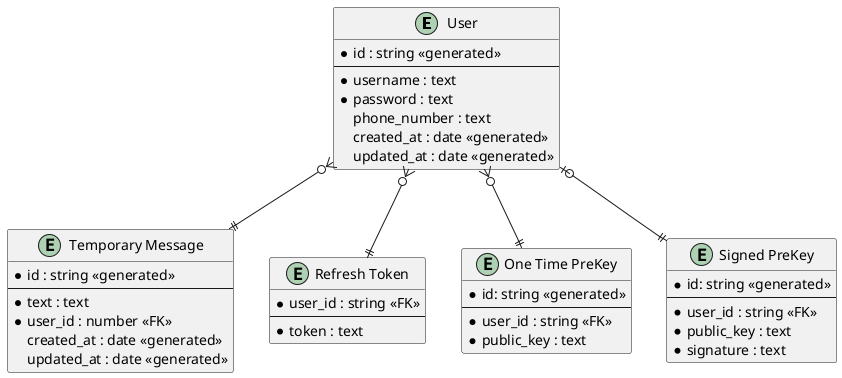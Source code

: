 @startuml database
entity "User" as user {
    * id : string <<generated>>
    --
    * username : text 
    * password : text
    phone_number : text
    created_at : date <<generated>>
    updated_at : date <<generated>>
}

entity "Temporary Message" as temporaryMessage {
    * id : string <<generated>>
    --
    * text : text
    * user_id : number <<FK>>
    created_at : date <<generated>>
    updated_at : date <<generated>>
}

entity "Refresh Token" as refreshToken {
    * user_id : string <<FK>>
    --
    * token : text
}

entity "One Time PreKey" as oneTimePreKey {
    * id: string <<generated>>
    --
    * user_id : string <<FK>>
    * public_key : text
}

entity "Signed PreKey" as signedPreKey {
    * id: string <<generated>>
    --
    * user_id : string <<FK>>
    * public_key : text
    * signature : text
}

user }o--|| temporaryMessage
user }o--|| refreshToken
user }o--|| oneTimePreKey
user |o--|| signedPreKey
@enduml
